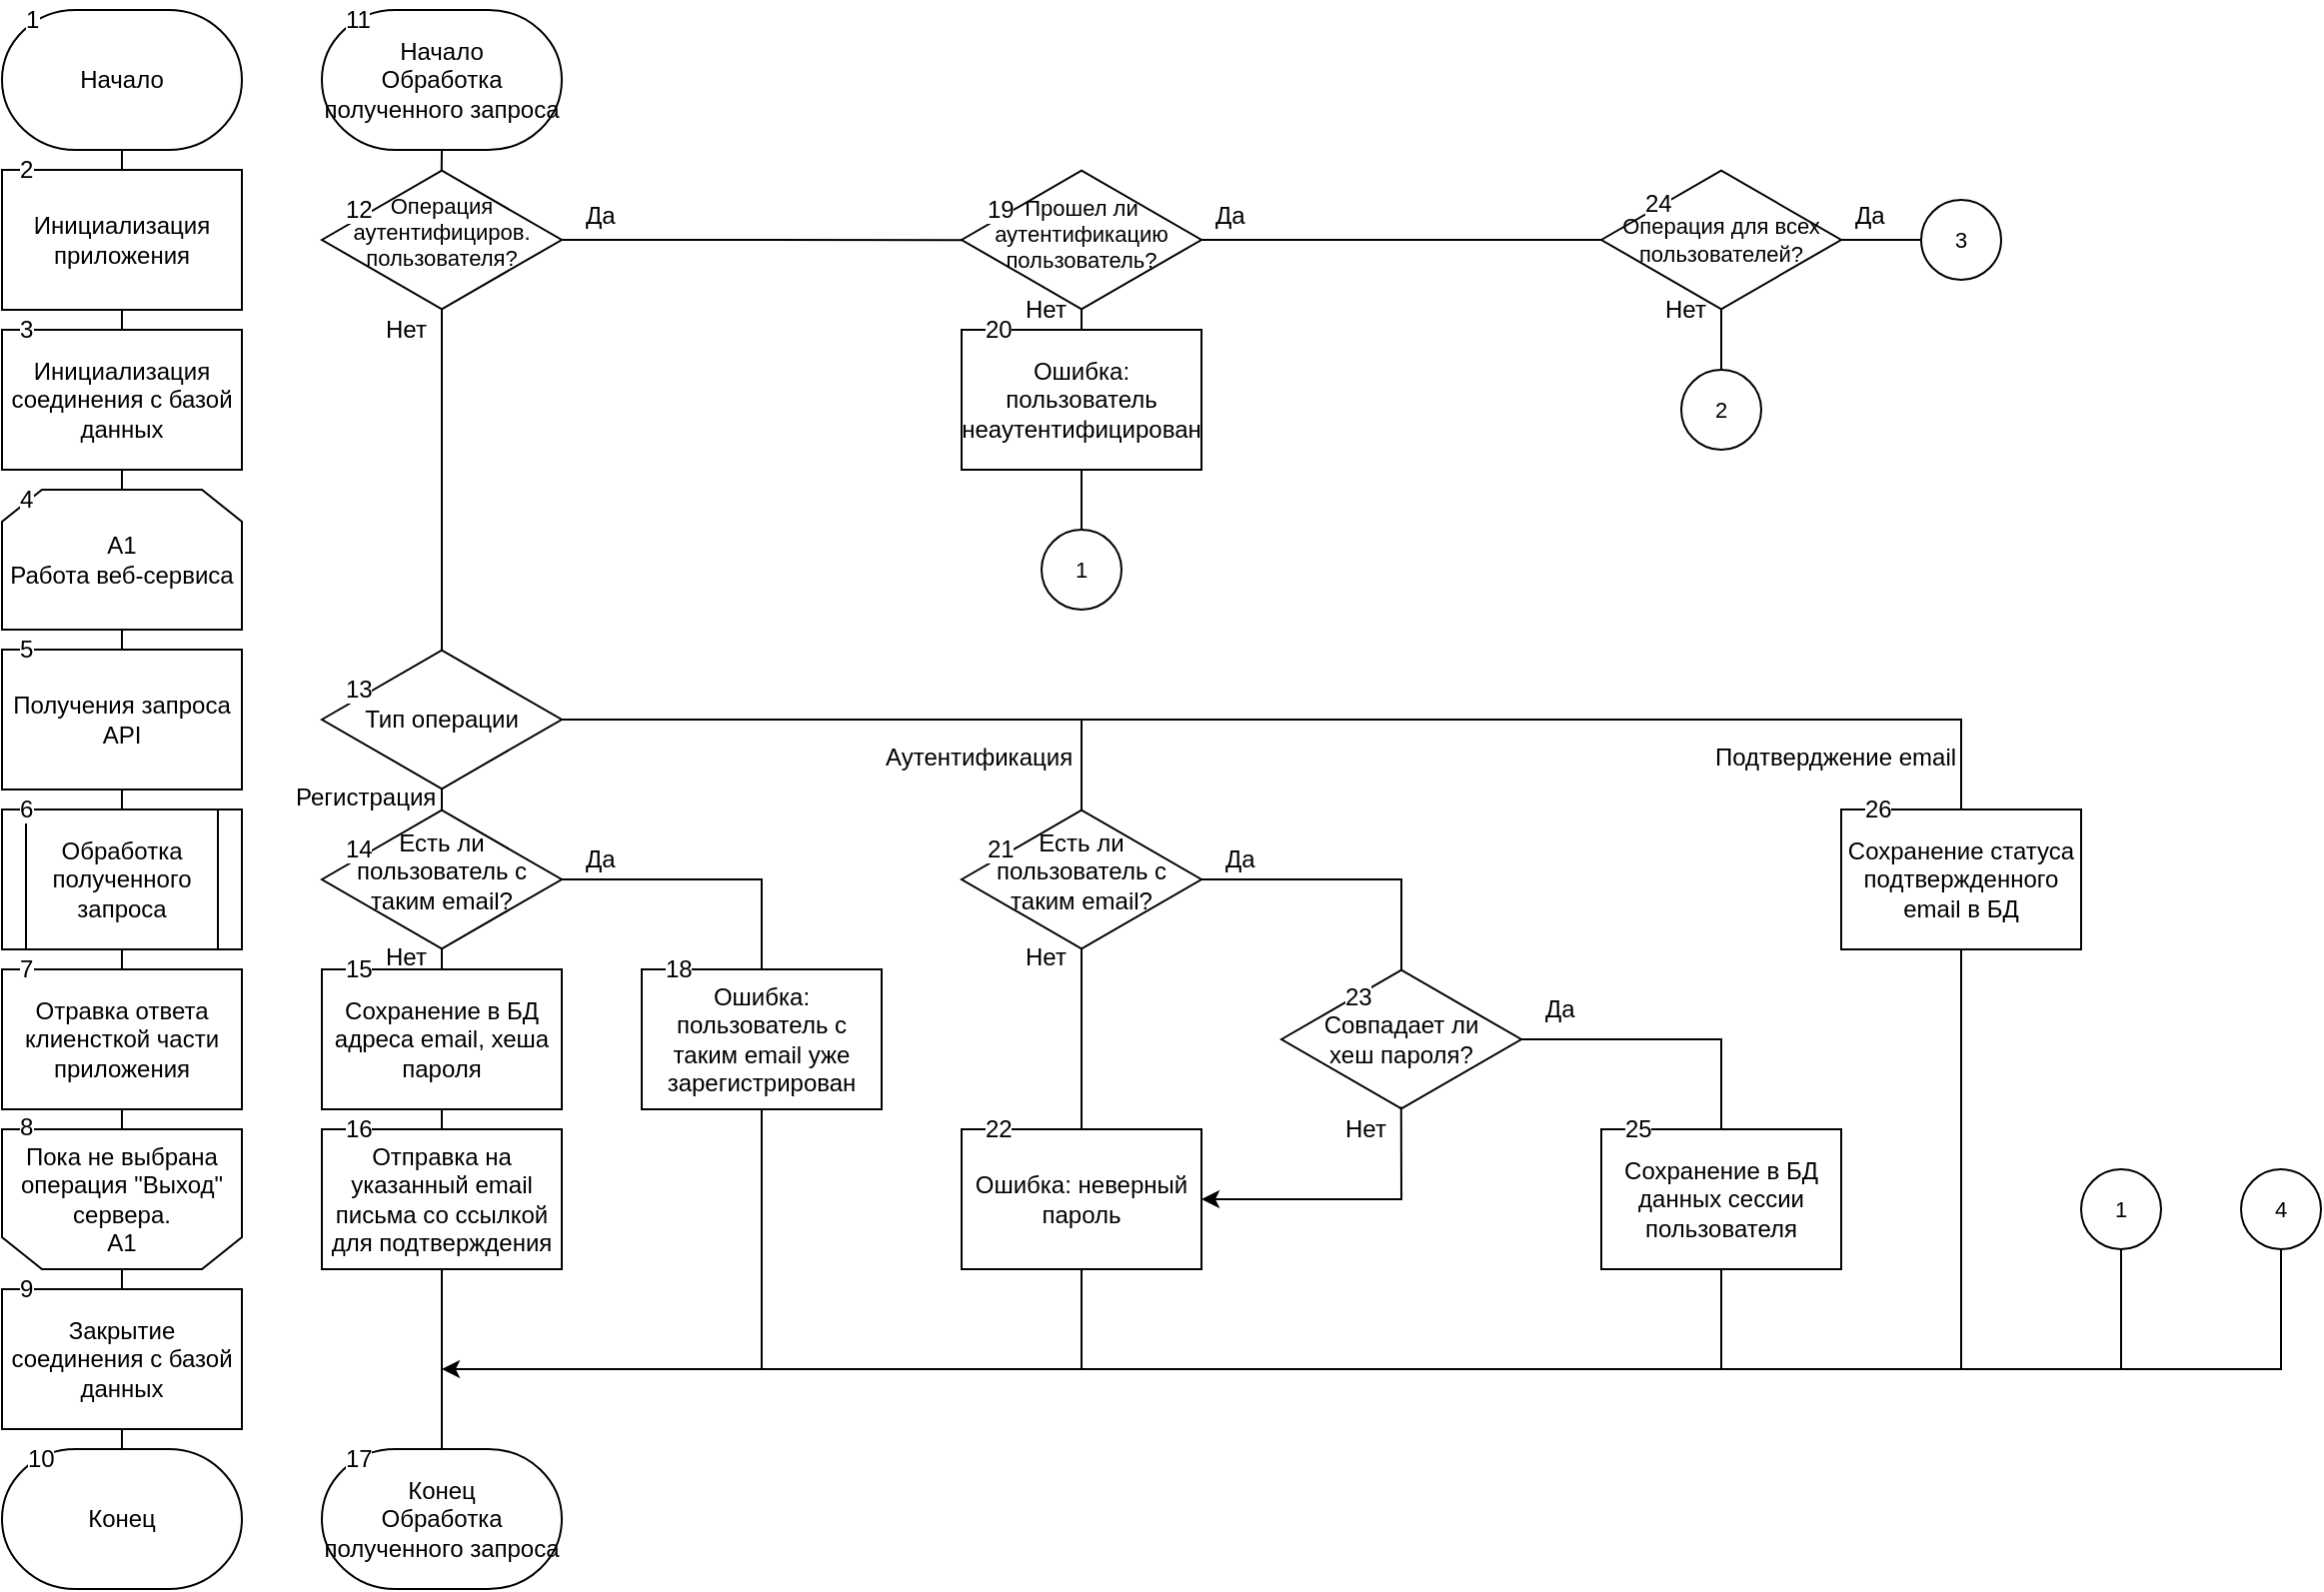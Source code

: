 <mxfile version="10.6.9"><diagram name="Page-1" id="edf60f1a-56cd-e834-aa8a-f176f3a09ee4"><mxGraphModel dx="1506" dy="2261" grid="1" gridSize="10" guides="1" tooltips="1" connect="1" arrows="1" fold="1" page="1" pageScale="1" pageWidth="1169" pageHeight="827" background="#ffffff" math="0" shadow="0"><root><mxCell id="0"/><mxCell id="1" parent="0"/><mxCell id="4dLStdI-V1nNM2lZODlk-7" style="edgeStyle=orthogonalEdgeStyle;rounded=0;orthogonalLoop=1;jettySize=auto;html=1;exitX=0.5;exitY=1;exitDx=0;exitDy=0;exitPerimeter=0;entryX=0.5;entryY=0;entryDx=0;entryDy=0;endArrow=none;endFill=0;" edge="1" parent="1" source="4dLStdI-V1nNM2lZODlk-1" target="4dLStdI-V1nNM2lZODlk-2"><mxGeometry relative="1" as="geometry"/></mxCell><mxCell id="4dLStdI-V1nNM2lZODlk-1" value="Начало" style="strokeWidth=1;html=1;shape=mxgraph.flowchart.terminator;whiteSpace=wrap;" vertex="1" parent="1"><mxGeometry width="120" height="70" as="geometry"/></mxCell><mxCell id="4dLStdI-V1nNM2lZODlk-22" style="edgeStyle=orthogonalEdgeStyle;rounded=0;orthogonalLoop=1;jettySize=auto;html=1;exitX=0.5;exitY=1;exitDx=0;exitDy=0;entryX=0.5;entryY=0;entryDx=0;entryDy=0;endArrow=none;endFill=0;fontColor=#000000;" edge="1" parent="1" source="4dLStdI-V1nNM2lZODlk-2" target="4dLStdI-V1nNM2lZODlk-3"><mxGeometry relative="1" as="geometry"/></mxCell><mxCell id="4dLStdI-V1nNM2lZODlk-2" value="Инициализация приложения" style="rounded=0;whiteSpace=wrap;html=1;" vertex="1" parent="1"><mxGeometry y="80" width="120" height="70" as="geometry"/></mxCell><mxCell id="4dLStdI-V1nNM2lZODlk-23" style="edgeStyle=orthogonalEdgeStyle;rounded=0;orthogonalLoop=1;jettySize=auto;html=1;exitX=0.5;exitY=1;exitDx=0;exitDy=0;entryX=0.5;entryY=0;entryDx=0;entryDy=0;endArrow=none;endFill=0;fontColor=#000000;" edge="1" parent="1" source="4dLStdI-V1nNM2lZODlk-3" target="4dLStdI-V1nNM2lZODlk-5"><mxGeometry relative="1" as="geometry"/></mxCell><mxCell id="4dLStdI-V1nNM2lZODlk-3" value="Инициализация соединения с базой данных" style="rounded=0;whiteSpace=wrap;html=1;" vertex="1" parent="1"><mxGeometry y="160" width="120" height="70" as="geometry"/></mxCell><mxCell id="4dLStdI-V1nNM2lZODlk-24" style="edgeStyle=orthogonalEdgeStyle;rounded=0;orthogonalLoop=1;jettySize=auto;html=1;exitX=0.5;exitY=1;exitDx=0;exitDy=0;entryX=0.5;entryY=0;entryDx=0;entryDy=0;endArrow=none;endFill=0;fontColor=#000000;" edge="1" parent="1" source="4dLStdI-V1nNM2lZODlk-5" target="4dLStdI-V1nNM2lZODlk-9"><mxGeometry relative="1" as="geometry"/></mxCell><mxCell id="4dLStdI-V1nNM2lZODlk-5" value="А1&lt;br&gt;Работа веб-сервиса&lt;br&gt;" style="shape=loopLimit;whiteSpace=wrap;html=1;strokeWidth=1;" vertex="1" parent="1"><mxGeometry y="240" width="120" height="70" as="geometry"/></mxCell><mxCell id="4dLStdI-V1nNM2lZODlk-25" style="edgeStyle=orthogonalEdgeStyle;rounded=0;orthogonalLoop=1;jettySize=auto;html=1;exitX=0.5;exitY=1;exitDx=0;exitDy=0;entryX=0.5;entryY=0;entryDx=0;entryDy=0;endArrow=none;endFill=0;fontColor=#000000;" edge="1" parent="1" source="4dLStdI-V1nNM2lZODlk-9" target="4dLStdI-V1nNM2lZODlk-10"><mxGeometry relative="1" as="geometry"/></mxCell><mxCell id="4dLStdI-V1nNM2lZODlk-9" value="Получения запроса API" style="rounded=0;whiteSpace=wrap;html=1;" vertex="1" parent="1"><mxGeometry y="320" width="120" height="70" as="geometry"/></mxCell><mxCell id="4dLStdI-V1nNM2lZODlk-26" style="edgeStyle=orthogonalEdgeStyle;rounded=0;orthogonalLoop=1;jettySize=auto;html=1;exitX=0.5;exitY=1;exitDx=0;exitDy=0;entryX=0.5;entryY=0;entryDx=0;entryDy=0;endArrow=none;endFill=0;fontColor=#000000;" edge="1" parent="1" source="4dLStdI-V1nNM2lZODlk-10" target="4dLStdI-V1nNM2lZODlk-11"><mxGeometry relative="1" as="geometry"/></mxCell><mxCell id="4dLStdI-V1nNM2lZODlk-10" value="Обработка полученного запроса" style="shape=process;whiteSpace=wrap;html=1;backgroundOutline=1;strokeWidth=1;" vertex="1" parent="1"><mxGeometry y="400" width="120" height="70" as="geometry"/></mxCell><mxCell id="4dLStdI-V1nNM2lZODlk-27" style="edgeStyle=orthogonalEdgeStyle;rounded=0;orthogonalLoop=1;jettySize=auto;html=1;exitX=0.5;exitY=1;exitDx=0;exitDy=0;entryX=0.5;entryY=1;entryDx=0;entryDy=0;endArrow=none;endFill=0;fontColor=#000000;" edge="1" parent="1" source="4dLStdI-V1nNM2lZODlk-11" target="4dLStdI-V1nNM2lZODlk-16"><mxGeometry relative="1" as="geometry"/></mxCell><mxCell id="4dLStdI-V1nNM2lZODlk-11" value="Отравка ответа клиенсткой части приложения" style="rounded=0;whiteSpace=wrap;html=1;" vertex="1" parent="1"><mxGeometry y="480" width="120" height="70" as="geometry"/></mxCell><mxCell id="4dLStdI-V1nNM2lZODlk-28" style="edgeStyle=orthogonalEdgeStyle;rounded=0;orthogonalLoop=1;jettySize=auto;html=1;exitX=0.5;exitY=0;exitDx=0;exitDy=0;entryX=0.5;entryY=0;entryDx=0;entryDy=0;endArrow=none;endFill=0;fontColor=#000000;" edge="1" parent="1" source="4dLStdI-V1nNM2lZODlk-16" target="4dLStdI-V1nNM2lZODlk-17"><mxGeometry relative="1" as="geometry"/></mxCell><mxCell id="4dLStdI-V1nNM2lZODlk-16" value="Пока не выбрана операция &quot;Выход&quot; сервера.&lt;br&gt;А1&lt;br&gt;" style="shape=loopLimit;whiteSpace=wrap;html=1;strokeWidth=1;direction=west;" vertex="1" parent="1"><mxGeometry y="560" width="120" height="70" as="geometry"/></mxCell><mxCell id="4dLStdI-V1nNM2lZODlk-29" style="edgeStyle=orthogonalEdgeStyle;rounded=0;orthogonalLoop=1;jettySize=auto;html=1;exitX=0.5;exitY=1;exitDx=0;exitDy=0;entryX=0.5;entryY=0;entryDx=0;entryDy=0;entryPerimeter=0;endArrow=none;endFill=0;fontColor=#000000;" edge="1" parent="1" source="4dLStdI-V1nNM2lZODlk-17" target="4dLStdI-V1nNM2lZODlk-20"><mxGeometry relative="1" as="geometry"/></mxCell><mxCell id="4dLStdI-V1nNM2lZODlk-17" value="Закрытие соединения с базой данных" style="rounded=0;whiteSpace=wrap;html=1;" vertex="1" parent="1"><mxGeometry y="640" width="120" height="70" as="geometry"/></mxCell><mxCell id="4dLStdI-V1nNM2lZODlk-20" value="Конец" style="strokeWidth=1;html=1;shape=mxgraph.flowchart.terminator;whiteSpace=wrap;" vertex="1" parent="1"><mxGeometry y="720" width="120" height="70" as="geometry"/></mxCell><mxCell id="4dLStdI-V1nNM2lZODlk-30" value="1" style="text;html=1;resizable=0;points=[];autosize=1;align=left;verticalAlign=top;spacingTop=-4;fontColor=#000000;labelBorderColor=none;labelBackgroundColor=#ffffff;aspect=fixed;" vertex="1" parent="1"><mxGeometry x="10" y="-5" width="13" height="10" as="geometry"/></mxCell><mxCell id="4dLStdI-V1nNM2lZODlk-31" value="2" style="text;html=1;resizable=0;points=[];autosize=1;align=left;verticalAlign=top;spacingTop=-4;fontColor=#000000;labelBorderColor=none;labelBackgroundColor=#ffffff;aspect=fixed;" vertex="1" parent="1"><mxGeometry x="7" y="70" width="20" height="20" as="geometry"/></mxCell><mxCell id="4dLStdI-V1nNM2lZODlk-32" value="3" style="text;html=1;resizable=0;points=[];autosize=1;align=left;verticalAlign=top;spacingTop=-4;fontColor=#000000;labelBorderColor=none;labelBackgroundColor=#ffffff;aspect=fixed;" vertex="1" parent="1"><mxGeometry x="7" y="150" width="20" height="20" as="geometry"/></mxCell><mxCell id="4dLStdI-V1nNM2lZODlk-33" value="4" style="text;html=1;resizable=0;points=[];autosize=1;align=left;verticalAlign=top;spacingTop=-4;fontColor=#000000;labelBorderColor=none;labelBackgroundColor=#ffffff;aspect=fixed;" vertex="1" parent="1"><mxGeometry x="7" y="235" width="20" height="20" as="geometry"/></mxCell><mxCell id="4dLStdI-V1nNM2lZODlk-34" value="5" style="text;html=1;resizable=0;points=[];autosize=1;align=left;verticalAlign=top;spacingTop=-4;fontColor=#000000;labelBorderColor=none;labelBackgroundColor=#ffffff;aspect=fixed;" vertex="1" parent="1"><mxGeometry x="7" y="310" width="20" height="20" as="geometry"/></mxCell><mxCell id="4dLStdI-V1nNM2lZODlk-35" value="6" style="text;html=1;resizable=0;points=[];autosize=1;align=left;verticalAlign=top;spacingTop=-4;fontColor=#000000;labelBorderColor=none;labelBackgroundColor=#ffffff;aspect=fixed;" vertex="1" parent="1"><mxGeometry x="6.5" y="390" width="20" height="20" as="geometry"/></mxCell><mxCell id="4dLStdI-V1nNM2lZODlk-36" value="7" style="text;html=1;resizable=0;points=[];autosize=1;align=left;verticalAlign=top;spacingTop=-4;fontColor=#000000;labelBorderColor=none;labelBackgroundColor=#ffffff;aspect=fixed;" vertex="1" parent="1"><mxGeometry x="6.5" y="470" width="20" height="20" as="geometry"/></mxCell><mxCell id="4dLStdI-V1nNM2lZODlk-37" value="8" style="text;html=1;resizable=0;points=[];autosize=1;align=left;verticalAlign=top;spacingTop=-5;fontColor=#000000;labelBorderColor=none;labelBackgroundColor=#ffffff;aspect=fixed;" vertex="1" parent="1"><mxGeometry x="6.5" y="550" width="20" height="20" as="geometry"/></mxCell><mxCell id="4dLStdI-V1nNM2lZODlk-38" value="9" style="text;html=1;resizable=0;points=[];autosize=1;align=left;verticalAlign=top;spacingTop=-4;fontColor=#000000;labelBorderColor=none;labelBackgroundColor=#ffffff;aspect=fixed;" vertex="1" parent="1"><mxGeometry x="6.5" y="630" width="20" height="20" as="geometry"/></mxCell><mxCell id="4dLStdI-V1nNM2lZODlk-40" value="10" style="text;html=1;resizable=0;points=[];autosize=1;align=left;verticalAlign=top;spacingTop=-4;fontColor=#000000;labelBorderColor=none;labelBackgroundColor=#ffffff;aspect=fixed;" vertex="1" parent="1"><mxGeometry x="10.5" y="715" width="30" height="20" as="geometry"/></mxCell><mxCell id="4dLStdI-V1nNM2lZODlk-49" style="edgeStyle=orthogonalEdgeStyle;rounded=0;orthogonalLoop=1;jettySize=auto;html=1;exitX=0.5;exitY=1;exitDx=0;exitDy=0;exitPerimeter=0;entryX=0.499;entryY=0.019;entryDx=0;entryDy=0;entryPerimeter=0;endArrow=none;endFill=0;fontColor=#000000;" edge="1" parent="1" source="4dLStdI-V1nNM2lZODlk-41" target="4dLStdI-V1nNM2lZODlk-42"><mxGeometry relative="1" as="geometry"/></mxCell><mxCell id="4dLStdI-V1nNM2lZODlk-41" value="Начало&lt;br&gt;Обработка полученного запроса&lt;br&gt;" style="strokeWidth=1;html=1;shape=mxgraph.flowchart.terminator;whiteSpace=wrap;" vertex="1" parent="1"><mxGeometry x="160" width="120" height="70" as="geometry"/></mxCell><mxCell id="4dLStdI-V1nNM2lZODlk-50" style="edgeStyle=orthogonalEdgeStyle;rounded=0;orthogonalLoop=1;jettySize=auto;html=1;entryX=0.5;entryY=0.003;entryDx=0;entryDy=0;entryPerimeter=0;endArrow=none;endFill=0;fontColor=#000000;" edge="1" parent="1" source="4dLStdI-V1nNM2lZODlk-42" target="4dLStdI-V1nNM2lZODlk-44"><mxGeometry relative="1" as="geometry"/></mxCell><mxCell id="4dLStdI-V1nNM2lZODlk-75" value="" style="edgeStyle=orthogonalEdgeStyle;rounded=0;orthogonalLoop=1;jettySize=auto;html=1;endArrow=none;endFill=0;fontSize=11;fontColor=#000000;entryX=0.006;entryY=0.501;entryDx=0;entryDy=0;entryPerimeter=0;" edge="1" parent="1" source="4dLStdI-V1nNM2lZODlk-42" target="4dLStdI-V1nNM2lZODlk-67"><mxGeometry relative="1" as="geometry"><mxPoint x="360" y="115" as="targetPoint"/></mxGeometry></mxCell><mxCell id="4dLStdI-V1nNM2lZODlk-42" value="&lt;font style=&quot;line-height: 50%; font-size: 11px;&quot;&gt;Операция аутентифициров. пользователя?&lt;/font&gt;" style="html=1;whiteSpace=wrap;shape=isoRectangle;labelBackgroundColor=none;strokeWidth=1;fontColor=#000000;spacing=-4;spacingTop=-9;fontSize=11;" vertex="1" parent="1"><mxGeometry x="160" y="80" width="120" height="70" as="geometry"/></mxCell><mxCell id="4dLStdI-V1nNM2lZODlk-51" style="edgeStyle=orthogonalEdgeStyle;rounded=0;orthogonalLoop=1;jettySize=auto;html=1;endArrow=none;endFill=0;fontColor=#000000;" edge="1" parent="1" source="4dLStdI-V1nNM2lZODlk-44" target="4dLStdI-V1nNM2lZODlk-45"><mxGeometry relative="1" as="geometry"/></mxCell><mxCell id="4dLStdI-V1nNM2lZODlk-78" style="edgeStyle=orthogonalEdgeStyle;rounded=0;orthogonalLoop=1;jettySize=auto;html=1;endArrow=none;endFill=0;fontSize=11;fontColor=#000000;" edge="1" parent="1" source="4dLStdI-V1nNM2lZODlk-44" target="4dLStdI-V1nNM2lZODlk-77"><mxGeometry relative="1" as="geometry"/></mxCell><mxCell id="4dLStdI-V1nNM2lZODlk-44" value="&lt;font style=&quot;font-size: 12px&quot;&gt;Тип операции&lt;/font&gt;" style="html=1;whiteSpace=wrap;shape=isoRectangle;labelBackgroundColor=none;strokeWidth=1;fontColor=#000000;" vertex="1" parent="1"><mxGeometry x="160" y="320" width="120" height="70" as="geometry"/></mxCell><mxCell id="4dLStdI-V1nNM2lZODlk-83" style="edgeStyle=orthogonalEdgeStyle;rounded=0;orthogonalLoop=1;jettySize=auto;html=1;endArrow=none;endFill=0;fontSize=11;fontColor=#000000;" edge="1" parent="1" source="4dLStdI-V1nNM2lZODlk-77" target="4dLStdI-V1nNM2lZODlk-80"><mxGeometry relative="1" as="geometry"/></mxCell><mxCell id="4dLStdI-V1nNM2lZODlk-86" style="edgeStyle=orthogonalEdgeStyle;rounded=0;orthogonalLoop=1;jettySize=auto;html=1;entryX=0.5;entryY=0;entryDx=0;entryDy=0;endArrow=none;endFill=0;fontSize=11;fontColor=#000000;" edge="1" parent="1" source="4dLStdI-V1nNM2lZODlk-77" target="4dLStdI-V1nNM2lZODlk-85"><mxGeometry relative="1" as="geometry"/></mxCell><mxCell id="4dLStdI-V1nNM2lZODlk-77" value="Есть ли пользователь с таким email?&lt;br&gt;" style="html=1;whiteSpace=wrap;shape=isoRectangle;labelBackgroundColor=none;strokeWidth=1;fontColor=#000000;spacingTop=-8;" vertex="1" parent="1"><mxGeometry x="480" y="400" width="120" height="70" as="geometry"/></mxCell><mxCell id="4dLStdI-V1nNM2lZODlk-52" style="edgeStyle=orthogonalEdgeStyle;rounded=0;orthogonalLoop=1;jettySize=auto;html=1;entryX=0.5;entryY=0;entryDx=0;entryDy=0;endArrow=none;endFill=0;fontColor=#000000;" edge="1" parent="1" source="4dLStdI-V1nNM2lZODlk-45" target="4dLStdI-V1nNM2lZODlk-46"><mxGeometry relative="1" as="geometry"/></mxCell><mxCell id="4dLStdI-V1nNM2lZODlk-65" style="edgeStyle=orthogonalEdgeStyle;rounded=0;orthogonalLoop=1;jettySize=auto;html=1;entryX=0.5;entryY=0;entryDx=0;entryDy=0;endArrow=none;endFill=0;fontColor=#000000;" edge="1" parent="1" source="4dLStdI-V1nNM2lZODlk-45" target="4dLStdI-V1nNM2lZODlk-64"><mxGeometry relative="1" as="geometry"/></mxCell><mxCell id="4dLStdI-V1nNM2lZODlk-45" value="&lt;font style=&quot;font-size: 12px&quot;&gt;Есть ли пользователь с таким email?&lt;/font&gt;" style="html=1;whiteSpace=wrap;shape=isoRectangle;labelBackgroundColor=none;strokeWidth=1;fontColor=#000000;spacingTop=-8;" vertex="1" parent="1"><mxGeometry x="160" y="400" width="120" height="70" as="geometry"/></mxCell><mxCell id="4dLStdI-V1nNM2lZODlk-53" style="edgeStyle=orthogonalEdgeStyle;rounded=0;orthogonalLoop=1;jettySize=auto;html=1;exitX=0.5;exitY=1;exitDx=0;exitDy=0;entryX=0.5;entryY=0;entryDx=0;entryDy=0;endArrow=none;endFill=0;fontColor=#000000;" edge="1" parent="1" source="4dLStdI-V1nNM2lZODlk-46" target="4dLStdI-V1nNM2lZODlk-47"><mxGeometry relative="1" as="geometry"/></mxCell><mxCell id="4dLStdI-V1nNM2lZODlk-46" value="Сохранение в БД адреса еmail, хеша пароля" style="rounded=0;whiteSpace=wrap;html=1;" vertex="1" parent="1"><mxGeometry x="160" y="480" width="120" height="70" as="geometry"/></mxCell><mxCell id="4dLStdI-V1nNM2lZODlk-97" style="edgeStyle=orthogonalEdgeStyle;rounded=0;orthogonalLoop=1;jettySize=auto;html=1;entryX=0.5;entryY=0;entryDx=0;entryDy=0;entryPerimeter=0;endArrow=none;endFill=0;fontSize=11;fontColor=#000000;" edge="1" parent="1" source="4dLStdI-V1nNM2lZODlk-47" target="4dLStdI-V1nNM2lZODlk-96"><mxGeometry relative="1" as="geometry"/></mxCell><mxCell id="4dLStdI-V1nNM2lZODlk-47" value="Отправка на указанный email письма со ссылкой для подтверждения" style="rounded=0;whiteSpace=wrap;html=1;" vertex="1" parent="1"><mxGeometry x="160" y="560" width="120" height="70" as="geometry"/></mxCell><mxCell id="4dLStdI-V1nNM2lZODlk-54" value="Нет" style="text;html=1;resizable=0;points=[];autosize=1;align=left;verticalAlign=top;spacingTop=-4;fontColor=#000000;" vertex="1" parent="1"><mxGeometry x="190" y="150" width="40" height="20" as="geometry"/></mxCell><mxCell id="4dLStdI-V1nNM2lZODlk-55" value="Регистрация" style="text;html=1;resizable=0;points=[];autosize=1;align=left;verticalAlign=top;spacingTop=-4;fontColor=#000000;" vertex="1" parent="1"><mxGeometry x="145" y="384" width="90" height="20" as="geometry"/></mxCell><mxCell id="4dLStdI-V1nNM2lZODlk-56" value="Нет" style="text;html=1;resizable=0;points=[];autosize=1;align=left;verticalAlign=top;spacingTop=-4;fontColor=#000000;" vertex="1" parent="1"><mxGeometry x="190" y="464" width="40" height="20" as="geometry"/></mxCell><mxCell id="4dLStdI-V1nNM2lZODlk-57" value="11" style="text;html=1;resizable=0;points=[];autosize=1;align=left;verticalAlign=top;spacingTop=-4;fontColor=#000000;labelBorderColor=none;labelBackgroundColor=#ffffff;aspect=fixed;" vertex="1" parent="1"><mxGeometry x="170" y="-5" width="30" height="20" as="geometry"/></mxCell><mxCell id="4dLStdI-V1nNM2lZODlk-58" value="12" style="text;html=1;resizable=0;points=[];autosize=1;align=left;verticalAlign=top;spacingTop=-4;fontColor=#000000;labelBorderColor=none;labelBackgroundColor=#ffffff;aspect=fixed;" vertex="1" parent="1"><mxGeometry x="170" y="90" width="19.5" height="13" as="geometry"/></mxCell><mxCell id="4dLStdI-V1nNM2lZODlk-59" value="13" style="text;html=1;resizable=0;points=[];autosize=1;align=left;verticalAlign=top;spacingTop=-4;fontColor=#000000;labelBorderColor=none;labelBackgroundColor=#ffffff;aspect=fixed;" vertex="1" parent="1"><mxGeometry x="170" y="330" width="30" height="20" as="geometry"/></mxCell><mxCell id="4dLStdI-V1nNM2lZODlk-61" value="14" style="text;html=1;resizable=0;points=[];autosize=1;align=left;verticalAlign=top;spacingTop=-4;fontColor=#000000;labelBorderColor=none;labelBackgroundColor=#ffffff;aspect=fixed;" vertex="1" parent="1"><mxGeometry x="170" y="410" width="30" height="20" as="geometry"/></mxCell><mxCell id="4dLStdI-V1nNM2lZODlk-62" value="15" style="text;html=1;resizable=0;points=[];autosize=1;align=left;verticalAlign=top;spacingTop=-4;fontColor=#000000;labelBorderColor=none;labelBackgroundColor=#ffffff;aspect=fixed;" vertex="1" parent="1"><mxGeometry x="170" y="470" width="30" height="20" as="geometry"/></mxCell><mxCell id="4dLStdI-V1nNM2lZODlk-63" value="16" style="text;html=1;resizable=0;points=[];autosize=1;align=left;verticalAlign=top;spacingTop=-4;fontColor=#000000;labelBorderColor=none;labelBackgroundColor=#ffffff;aspect=fixed;" vertex="1" parent="1"><mxGeometry x="170" y="550" width="30" height="20" as="geometry"/></mxCell><mxCell id="4dLStdI-V1nNM2lZODlk-64" value="Ошибка: пользователь с таким email уже зарегистрирован" style="rounded=0;whiteSpace=wrap;html=1;" vertex="1" parent="1"><mxGeometry x="320" y="480" width="120" height="70" as="geometry"/></mxCell><mxCell id="4dLStdI-V1nNM2lZODlk-66" value="Да" style="text;html=1;resizable=0;points=[];autosize=1;align=left;verticalAlign=top;spacingTop=-4;fontColor=#000000;" vertex="1" parent="1"><mxGeometry x="290" y="415" width="30" height="20" as="geometry"/></mxCell><mxCell id="4dLStdI-V1nNM2lZODlk-72" style="edgeStyle=orthogonalEdgeStyle;rounded=0;orthogonalLoop=1;jettySize=auto;html=1;entryX=0.5;entryY=0;entryDx=0;entryDy=0;endArrow=none;endFill=0;fontSize=11;fontColor=#000000;" edge="1" parent="1" source="4dLStdI-V1nNM2lZODlk-67" target="4dLStdI-V1nNM2lZODlk-68"><mxGeometry relative="1" as="geometry"/></mxCell><mxCell id="4dLStdI-V1nNM2lZODlk-113" style="edgeStyle=orthogonalEdgeStyle;rounded=0;orthogonalLoop=1;jettySize=auto;html=1;startArrow=none;startFill=0;endArrow=none;endFill=0;fontSize=11;fontColor=#000000;" edge="1" parent="1" source="4dLStdI-V1nNM2lZODlk-67" target="4dLStdI-V1nNM2lZODlk-110"><mxGeometry relative="1" as="geometry"/></mxCell><mxCell id="4dLStdI-V1nNM2lZODlk-67" value="&lt;font style=&quot;font-size: 11px;&quot;&gt;Прошел ли аутентификацию пользователь?&lt;/font&gt;" style="html=1;whiteSpace=wrap;shape=isoRectangle;labelBackgroundColor=none;strokeWidth=1;fontColor=#000000;spacingTop=-6;fontSize=11;" vertex="1" parent="1"><mxGeometry x="480" y="80" width="120" height="70" as="geometry"/></mxCell><mxCell id="4dLStdI-V1nNM2lZODlk-73" style="edgeStyle=orthogonalEdgeStyle;rounded=0;orthogonalLoop=1;jettySize=auto;html=1;exitX=0.5;exitY=1;exitDx=0;exitDy=0;entryX=0.5;entryY=0;entryDx=0;entryDy=0;endArrow=none;endFill=0;fontSize=11;fontColor=#000000;" edge="1" parent="1" source="4dLStdI-V1nNM2lZODlk-68" target="4dLStdI-V1nNM2lZODlk-71"><mxGeometry relative="1" as="geometry"/></mxCell><mxCell id="4dLStdI-V1nNM2lZODlk-68" value="Ошибка: пользователь неаутентифицирован" style="rounded=0;whiteSpace=wrap;html=1;" vertex="1" parent="1"><mxGeometry x="480" y="160" width="120" height="70" as="geometry"/></mxCell><mxCell id="4dLStdI-V1nNM2lZODlk-70" value="Да" style="text;html=1;resizable=0;points=[];autosize=1;align=left;verticalAlign=top;spacingTop=-4;fontColor=#000000;" vertex="1" parent="1"><mxGeometry x="290" y="93" width="30" height="20" as="geometry"/></mxCell><mxCell id="4dLStdI-V1nNM2lZODlk-71" value="1" style="ellipse;whiteSpace=wrap;html=1;aspect=fixed;labelBackgroundColor=none;strokeWidth=1;fontSize=11;fontColor=#000000;" vertex="1" parent="1"><mxGeometry x="520" y="260" width="40" height="40" as="geometry"/></mxCell><mxCell id="4dLStdI-V1nNM2lZODlk-79" value="Аутентификация" style="text;html=1;resizable=0;points=[];autosize=1;align=left;verticalAlign=top;spacingTop=-4;fontColor=#000000;" vertex="1" parent="1"><mxGeometry x="440" y="364" width="110" height="20" as="geometry"/></mxCell><mxCell id="4dLStdI-V1nNM2lZODlk-84" style="edgeStyle=orthogonalEdgeStyle;rounded=0;orthogonalLoop=1;jettySize=auto;html=1;entryX=0.5;entryY=0;entryDx=0;entryDy=0;endArrow=none;endFill=0;fontSize=11;fontColor=#000000;" edge="1" parent="1" source="4dLStdI-V1nNM2lZODlk-80" target="4dLStdI-V1nNM2lZODlk-81"><mxGeometry relative="1" as="geometry"/></mxCell><mxCell id="4dLStdI-V1nNM2lZODlk-80" value="Совпадает ли&lt;br&gt;хеш пароля?&lt;br&gt;" style="html=1;whiteSpace=wrap;shape=isoRectangle;labelBackgroundColor=none;strokeWidth=1;fontColor=#000000;spacingTop=0;" vertex="1" parent="1"><mxGeometry x="640" y="480" width="120" height="70" as="geometry"/></mxCell><mxCell id="4dLStdI-V1nNM2lZODlk-81" value="Сохранение в БД данных сессии пользователя" style="rounded=0;whiteSpace=wrap;html=1;" vertex="1" parent="1"><mxGeometry x="800" y="560" width="120" height="70" as="geometry"/></mxCell><mxCell id="4dLStdI-V1nNM2lZODlk-85" value="Ошибка: неверный пароль" style="rounded=0;whiteSpace=wrap;html=1;" vertex="1" parent="1"><mxGeometry x="480" y="560" width="120" height="70" as="geometry"/></mxCell><mxCell id="4dLStdI-V1nNM2lZODlk-90" value="" style="endArrow=classic;html=1;fontSize=11;fontColor=#000000;entryX=1;entryY=0.5;entryDx=0;entryDy=0;exitX=0.499;exitY=0.983;exitDx=0;exitDy=0;exitPerimeter=0;rounded=0;" edge="1" parent="1" source="4dLStdI-V1nNM2lZODlk-80" target="4dLStdI-V1nNM2lZODlk-85"><mxGeometry width="50" height="50" relative="1" as="geometry"><mxPoint x="700" y="550" as="sourcePoint"/><mxPoint x="530" y="810" as="targetPoint"/><Array as="points"><mxPoint x="700" y="595"/></Array></mxGeometry></mxCell><mxCell id="4dLStdI-V1nNM2lZODlk-91" value="Да" style="text;html=1;resizable=0;points=[];autosize=1;align=left;verticalAlign=top;spacingTop=-4;fontColor=#000000;" vertex="1" parent="1"><mxGeometry x="610" y="415" width="30" height="20" as="geometry"/></mxCell><mxCell id="4dLStdI-V1nNM2lZODlk-92" value="Нет" style="text;html=1;resizable=0;points=[];autosize=1;align=left;verticalAlign=top;spacingTop=-4;fontColor=#000000;" vertex="1" parent="1"><mxGeometry x="510" y="464" width="40" height="20" as="geometry"/></mxCell><mxCell id="4dLStdI-V1nNM2lZODlk-93" value="Нет" style="text;html=1;resizable=0;points=[];autosize=1;align=left;verticalAlign=top;spacingTop=-4;fontColor=#000000;" vertex="1" parent="1"><mxGeometry x="670" y="550" width="40" height="20" as="geometry"/></mxCell><mxCell id="4dLStdI-V1nNM2lZODlk-94" value="Да" style="text;html=1;resizable=0;points=[];autosize=1;align=left;verticalAlign=top;spacingTop=-4;fontColor=#000000;" vertex="1" parent="1"><mxGeometry x="770" y="490" width="30" height="20" as="geometry"/></mxCell><mxCell id="4dLStdI-V1nNM2lZODlk-95" value="Нет" style="text;html=1;resizable=0;points=[];autosize=1;align=left;verticalAlign=top;spacingTop=-4;fontColor=#000000;" vertex="1" parent="1"><mxGeometry x="510" y="140" width="40" height="20" as="geometry"/></mxCell><mxCell id="4dLStdI-V1nNM2lZODlk-96" value="Конец&lt;br&gt;Обработка полученного запроса&lt;br&gt;" style="strokeWidth=1;html=1;shape=mxgraph.flowchart.terminator;whiteSpace=wrap;" vertex="1" parent="1"><mxGeometry x="160" y="720" width="120" height="70" as="geometry"/></mxCell><mxCell id="4dLStdI-V1nNM2lZODlk-99" value="" style="endArrow=classic;html=1;fontSize=11;fontColor=#000000;exitX=0.5;exitY=1;exitDx=0;exitDy=0;rounded=0;startArrow=none;startFill=0;endFill=1;" edge="1" parent="1" source="4dLStdI-V1nNM2lZODlk-64"><mxGeometry width="50" height="50" relative="1" as="geometry"><mxPoint x="80" y="860" as="sourcePoint"/><mxPoint x="220" y="680" as="targetPoint"/><Array as="points"><mxPoint x="380" y="680"/></Array></mxGeometry></mxCell><mxCell id="4dLStdI-V1nNM2lZODlk-100" value="" style="endArrow=none;html=1;fontSize=11;fontColor=#000000;exitX=0.5;exitY=1;exitDx=0;exitDy=0;rounded=0;startArrow=none;startFill=0;endFill=0;" edge="1" parent="1" source="4dLStdI-V1nNM2lZODlk-85"><mxGeometry width="50" height="50" relative="1" as="geometry"><mxPoint x="390" y="560" as="sourcePoint"/><mxPoint x="380" y="680" as="targetPoint"/><Array as="points"><mxPoint x="540" y="680"/></Array></mxGeometry></mxCell><mxCell id="4dLStdI-V1nNM2lZODlk-101" value="" style="endArrow=none;html=1;fontSize=11;fontColor=#000000;exitX=0.5;exitY=1;exitDx=0;exitDy=0;rounded=0;startArrow=none;startFill=0;endFill=0;" edge="1" parent="1" source="4dLStdI-V1nNM2lZODlk-81"><mxGeometry width="50" height="50" relative="1" as="geometry"><mxPoint x="400" y="570" as="sourcePoint"/><mxPoint x="540" y="680" as="targetPoint"/><Array as="points"><mxPoint x="860" y="680"/></Array></mxGeometry></mxCell><mxCell id="4dLStdI-V1nNM2lZODlk-102" value="" style="endArrow=none;html=1;fontSize=11;fontColor=#000000;exitX=0.5;exitY=1;exitDx=0;exitDy=0;rounded=0;startArrow=none;startFill=0;endFill=0;" edge="1" parent="1" source="4dLStdI-V1nNM2lZODlk-103"><mxGeometry width="50" height="50" relative="1" as="geometry"><mxPoint x="410" y="580" as="sourcePoint"/><mxPoint x="860" y="680" as="targetPoint"/><Array as="points"><mxPoint x="1060" y="680"/></Array></mxGeometry></mxCell><mxCell id="4dLStdI-V1nNM2lZODlk-103" value="1" style="ellipse;whiteSpace=wrap;html=1;aspect=fixed;labelBackgroundColor=none;strokeWidth=1;fontSize=11;fontColor=#000000;" vertex="1" parent="1"><mxGeometry x="1040" y="580" width="40" height="40" as="geometry"/></mxCell><mxCell id="4dLStdI-V1nNM2lZODlk-106" style="edgeStyle=orthogonalEdgeStyle;rounded=0;orthogonalLoop=1;jettySize=auto;html=1;startArrow=none;startFill=0;endArrow=none;endFill=0;fontSize=11;fontColor=#000000;" edge="1" parent="1" source="4dLStdI-V1nNM2lZODlk-104"><mxGeometry relative="1" as="geometry"><mxPoint x="980.0" y="680" as="targetPoint"/></mxGeometry></mxCell><mxCell id="4dLStdI-V1nNM2lZODlk-104" value="Сохранение статуса подтвержденного email в БД" style="rounded=0;whiteSpace=wrap;html=1;" vertex="1" parent="1"><mxGeometry x="920" y="400" width="120" height="70" as="geometry"/></mxCell><mxCell id="4dLStdI-V1nNM2lZODlk-105" value="" style="endArrow=none;html=1;fontSize=11;fontColor=#000000;rounded=0;startArrow=none;startFill=0;endFill=0;" edge="1" parent="1"><mxGeometry width="50" height="50" relative="1" as="geometry"><mxPoint x="980" y="400" as="sourcePoint"/><mxPoint x="540" y="355" as="targetPoint"/><Array as="points"><mxPoint x="980" y="355"/></Array></mxGeometry></mxCell><mxCell id="4dLStdI-V1nNM2lZODlk-107" value="Подтверджение email" style="text;html=1;resizable=0;points=[];autosize=1;align=left;verticalAlign=top;spacingTop=-4;fontColor=#000000;" vertex="1" parent="1"><mxGeometry x="855" y="364" width="140" height="20" as="geometry"/></mxCell><mxCell id="4dLStdI-V1nNM2lZODlk-114" style="edgeStyle=orthogonalEdgeStyle;rounded=0;orthogonalLoop=1;jettySize=auto;html=1;entryX=0.5;entryY=0;entryDx=0;entryDy=0;startArrow=none;startFill=0;endArrow=none;endFill=0;fontSize=11;fontColor=#000000;" edge="1" parent="1" source="4dLStdI-V1nNM2lZODlk-110" target="4dLStdI-V1nNM2lZODlk-111"><mxGeometry relative="1" as="geometry"/></mxCell><mxCell id="4dLStdI-V1nNM2lZODlk-115" style="edgeStyle=orthogonalEdgeStyle;rounded=0;orthogonalLoop=1;jettySize=auto;html=1;startArrow=none;startFill=0;endArrow=none;endFill=0;fontSize=11;fontColor=#000000;" edge="1" parent="1" source="4dLStdI-V1nNM2lZODlk-110" target="4dLStdI-V1nNM2lZODlk-112"><mxGeometry relative="1" as="geometry"/></mxCell><mxCell id="4dLStdI-V1nNM2lZODlk-110" value="&lt;font style=&quot;font-size: 11px&quot;&gt;Операция для всех пользователей?&lt;/font&gt;" style="html=1;whiteSpace=wrap;shape=isoRectangle;labelBackgroundColor=none;strokeWidth=1;fontColor=#000000;spacingTop=0;fontSize=11;" vertex="1" parent="1"><mxGeometry x="800" y="80" width="120" height="70" as="geometry"/></mxCell><mxCell id="4dLStdI-V1nNM2lZODlk-111" value="2" style="ellipse;whiteSpace=wrap;html=1;aspect=fixed;labelBackgroundColor=none;strokeWidth=1;fontSize=11;fontColor=#000000;" vertex="1" parent="1"><mxGeometry x="840" y="180" width="40" height="40" as="geometry"/></mxCell><mxCell id="4dLStdI-V1nNM2lZODlk-112" value="3" style="ellipse;whiteSpace=wrap;html=1;aspect=fixed;labelBackgroundColor=none;strokeWidth=1;fontSize=11;fontColor=#000000;" vertex="1" parent="1"><mxGeometry x="960" y="95" width="40" height="40" as="geometry"/></mxCell><mxCell id="4dLStdI-V1nNM2lZODlk-116" value="Да" style="text;html=1;resizable=0;points=[];autosize=1;align=left;verticalAlign=top;spacingTop=-4;fontColor=#000000;" vertex="1" parent="1"><mxGeometry x="605" y="93" width="30" height="20" as="geometry"/></mxCell><mxCell id="4dLStdI-V1nNM2lZODlk-117" value="Да" style="text;html=1;resizable=0;points=[];autosize=1;align=left;verticalAlign=top;spacingTop=-4;fontColor=#000000;" vertex="1" parent="1"><mxGeometry x="925" y="93" width="30" height="20" as="geometry"/></mxCell><mxCell id="4dLStdI-V1nNM2lZODlk-118" value="Нет" style="text;html=1;resizable=0;points=[];autosize=1;align=left;verticalAlign=top;spacingTop=-4;fontColor=#000000;" vertex="1" parent="1"><mxGeometry x="830" y="140" width="40" height="20" as="geometry"/></mxCell><mxCell id="4dLStdI-V1nNM2lZODlk-119" value="4" style="ellipse;whiteSpace=wrap;html=1;aspect=fixed;labelBackgroundColor=none;strokeWidth=1;fontSize=11;fontColor=#000000;" vertex="1" parent="1"><mxGeometry x="1120" y="580" width="40" height="40" as="geometry"/></mxCell><mxCell id="4dLStdI-V1nNM2lZODlk-121" value="" style="endArrow=none;html=1;fontSize=11;fontColor=#000000;exitX=0.5;exitY=1;exitDx=0;exitDy=0;rounded=0;startArrow=none;startFill=0;endFill=0;" edge="1" parent="1" source="4dLStdI-V1nNM2lZODlk-119"><mxGeometry width="50" height="50" relative="1" as="geometry"><mxPoint x="1069.905" y="629.905" as="sourcePoint"/><mxPoint x="1060" y="680" as="targetPoint"/><Array as="points"><mxPoint x="1140" y="680"/></Array></mxGeometry></mxCell><mxCell id="4dLStdI-V1nNM2lZODlk-122" value="17" style="text;html=1;resizable=0;points=[];autosize=1;align=left;verticalAlign=top;spacingTop=-4;fontColor=#000000;labelBorderColor=none;labelBackgroundColor=#ffffff;aspect=fixed;" vertex="1" parent="1"><mxGeometry x="170" y="715" width="30" height="20" as="geometry"/></mxCell><mxCell id="4dLStdI-V1nNM2lZODlk-123" value="18" style="text;html=1;resizable=0;points=[];autosize=1;align=left;verticalAlign=top;spacingTop=-4;fontColor=#000000;labelBorderColor=none;labelBackgroundColor=#ffffff;aspect=fixed;" vertex="1" parent="1"><mxGeometry x="330" y="470" width="30" height="20" as="geometry"/></mxCell><mxCell id="4dLStdI-V1nNM2lZODlk-124" value="19" style="text;html=1;resizable=0;points=[];autosize=1;align=left;verticalAlign=top;spacingTop=-4;fontColor=#000000;labelBorderColor=none;labelBackgroundColor=#ffffff;aspect=fixed;" vertex="1" parent="1"><mxGeometry x="490.5" y="90" width="30" height="20" as="geometry"/></mxCell><mxCell id="4dLStdI-V1nNM2lZODlk-125" value="20" style="text;html=1;resizable=0;points=[];autosize=1;align=left;verticalAlign=top;spacingTop=-4;fontColor=#000000;labelBorderColor=none;labelBackgroundColor=#ffffff;aspect=fixed;" vertex="1" parent="1"><mxGeometry x="490" y="150" width="30" height="20" as="geometry"/></mxCell><mxCell id="4dLStdI-V1nNM2lZODlk-126" value="21" style="text;html=1;resizable=0;points=[];autosize=1;align=left;verticalAlign=top;spacingTop=-4;fontColor=#000000;labelBorderColor=none;labelBackgroundColor=#ffffff;aspect=fixed;" vertex="1" parent="1"><mxGeometry x="490.5" y="410" width="30" height="20" as="geometry"/></mxCell><mxCell id="4dLStdI-V1nNM2lZODlk-127" value="22" style="text;html=1;resizable=0;points=[];autosize=1;align=left;verticalAlign=top;spacingTop=-4;fontColor=#000000;labelBorderColor=none;labelBackgroundColor=#ffffff;aspect=fixed;" vertex="1" parent="1"><mxGeometry x="490" y="550" width="30" height="20" as="geometry"/></mxCell><mxCell id="4dLStdI-V1nNM2lZODlk-128" value="23" style="text;html=1;resizable=0;points=[];autosize=1;align=left;verticalAlign=top;spacingTop=-4;fontColor=#000000;labelBorderColor=none;labelBackgroundColor=#ffffff;aspect=fixed;" vertex="1" parent="1"><mxGeometry x="670" y="484" width="30" height="20" as="geometry"/></mxCell><mxCell id="4dLStdI-V1nNM2lZODlk-130" value="24" style="text;html=1;resizable=0;points=[];autosize=1;align=left;verticalAlign=top;spacingTop=-4;fontColor=#000000;labelBorderColor=none;labelBackgroundColor=#ffffff;aspect=fixed;" vertex="1" parent="1"><mxGeometry x="820" y="87" width="30" height="20" as="geometry"/></mxCell><mxCell id="4dLStdI-V1nNM2lZODlk-131" value="25" style="text;html=1;resizable=0;points=[];autosize=1;align=left;verticalAlign=top;spacingTop=-4;fontColor=#000000;labelBorderColor=none;labelBackgroundColor=#ffffff;aspect=fixed;" vertex="1" parent="1"><mxGeometry x="810" y="550" width="30" height="20" as="geometry"/></mxCell><mxCell id="4dLStdI-V1nNM2lZODlk-132" value="26" style="text;html=1;resizable=0;points=[];autosize=1;align=left;verticalAlign=top;spacingTop=-4;fontColor=#000000;labelBorderColor=none;labelBackgroundColor=#ffffff;aspect=fixed;" vertex="1" parent="1"><mxGeometry x="930" y="390" width="30" height="20" as="geometry"/></mxCell></root></mxGraphModel></diagram></mxfile>